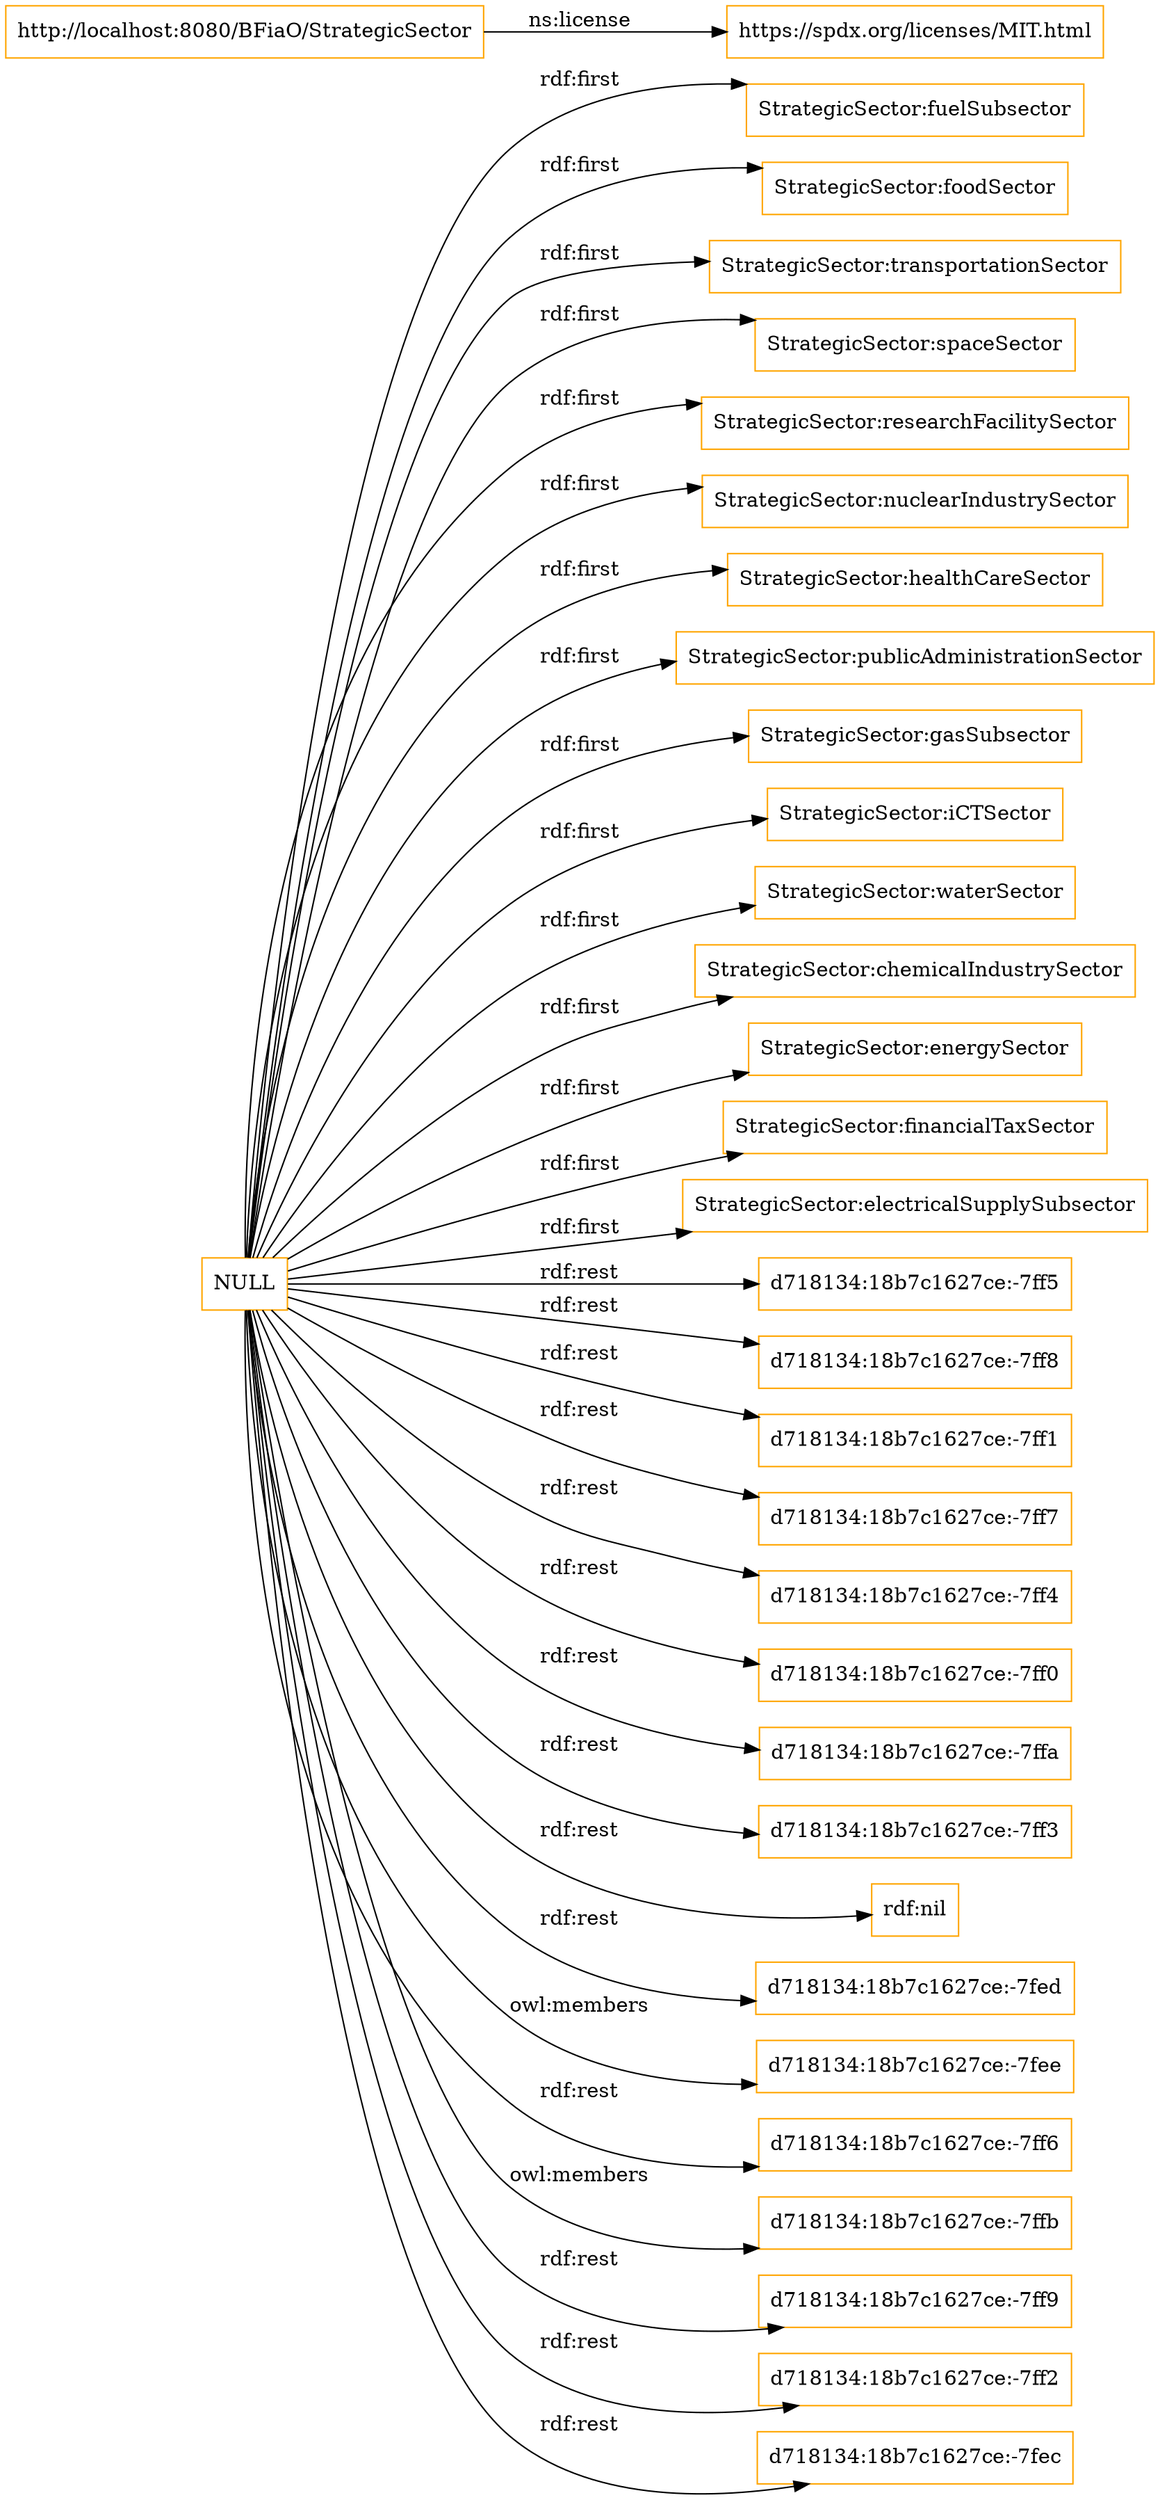 digraph ar2dtool_diagram { 
rankdir=LR;
size="1501"
node [shape = rectangle, color="orange"]; "StrategicSector:fuelSubsector" "StrategicSector:foodSector" "StrategicSector:transportationSector" "StrategicSector:spaceSector" "StrategicSector:researchFacilitySector" "StrategicSector:nuclearIndustrySector" "StrategicSector:healthCareSector" "StrategicSector:publicAdministrationSector" "StrategicSector:gasSubsector" "StrategicSector:iCTSector" "StrategicSector:waterSector" "StrategicSector:chemicalIndustrySector" "StrategicSector:energySector" "StrategicSector:financialTaxSector" "StrategicSector:electricalSupplySubsector" ; /*classes style*/
	"http://localhost:8080/BFiaO/StrategicSector" -> "https://spdx.org/licenses/MIT.html" [ label = "ns:license" ];
	"NULL" -> "StrategicSector:gasSubsector" [ label = "rdf:first" ];
	"NULL" -> "d718134:18b7c1627ce:-7ff5" [ label = "rdf:rest" ];
	"NULL" -> "d718134:18b7c1627ce:-7ff8" [ label = "rdf:rest" ];
	"NULL" -> "StrategicSector:foodSector" [ label = "rdf:first" ];
	"NULL" -> "d718134:18b7c1627ce:-7ff1" [ label = "rdf:rest" ];
	"NULL" -> "StrategicSector:waterSector" [ label = "rdf:first" ];
	"NULL" -> "StrategicSector:nuclearIndustrySector" [ label = "rdf:first" ];
	"NULL" -> "d718134:18b7c1627ce:-7ff7" [ label = "rdf:rest" ];
	"NULL" -> "d718134:18b7c1627ce:-7ff4" [ label = "rdf:rest" ];
	"NULL" -> "StrategicSector:spaceSector" [ label = "rdf:first" ];
	"NULL" -> "d718134:18b7c1627ce:-7ff0" [ label = "rdf:rest" ];
	"NULL" -> "d718134:18b7c1627ce:-7ffa" [ label = "rdf:rest" ];
	"NULL" -> "StrategicSector:chemicalIndustrySector" [ label = "rdf:first" ];
	"NULL" -> "d718134:18b7c1627ce:-7ff3" [ label = "rdf:rest" ];
	"NULL" -> "rdf:nil" [ label = "rdf:rest" ];
	"NULL" -> "d718134:18b7c1627ce:-7fed" [ label = "rdf:rest" ];
	"NULL" -> "d718134:18b7c1627ce:-7fee" [ label = "owl:members" ];
	"NULL" -> "d718134:18b7c1627ce:-7ff6" [ label = "rdf:rest" ];
	"NULL" -> "d718134:18b7c1627ce:-7ffb" [ label = "owl:members" ];
	"NULL" -> "d718134:18b7c1627ce:-7ff9" [ label = "rdf:rest" ];
	"NULL" -> "StrategicSector:fuelSubsector" [ label = "rdf:first" ];
	"NULL" -> "StrategicSector:energySector" [ label = "rdf:first" ];
	"NULL" -> "StrategicSector:transportationSector" [ label = "rdf:first" ];
	"NULL" -> "StrategicSector:researchFacilitySector" [ label = "rdf:first" ];
	"NULL" -> "d718134:18b7c1627ce:-7ff2" [ label = "rdf:rest" ];
	"NULL" -> "StrategicSector:financialTaxSector" [ label = "rdf:first" ];
	"NULL" -> "StrategicSector:iCTSector" [ label = "rdf:first" ];
	"NULL" -> "StrategicSector:publicAdministrationSector" [ label = "rdf:first" ];
	"NULL" -> "d718134:18b7c1627ce:-7fec" [ label = "rdf:rest" ];
	"NULL" -> "StrategicSector:healthCareSector" [ label = "rdf:first" ];
	"NULL" -> "StrategicSector:electricalSupplySubsector" [ label = "rdf:first" ];

}
